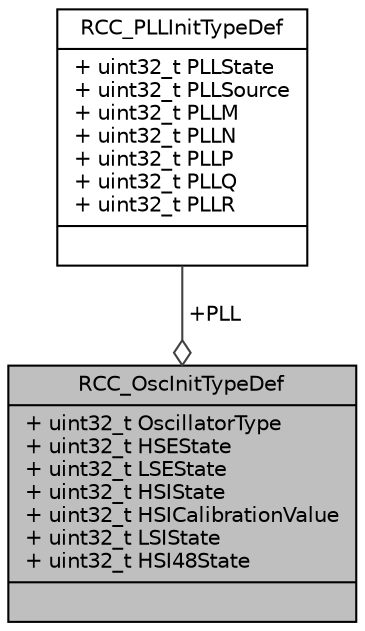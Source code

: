 digraph "RCC_OscInitTypeDef"
{
 // LATEX_PDF_SIZE
  edge [fontname="Helvetica",fontsize="10",labelfontname="Helvetica",labelfontsize="10"];
  node [fontname="Helvetica",fontsize="10",shape=record];
  Node1 [label="{RCC_OscInitTypeDef\n|+ uint32_t OscillatorType\l+ uint32_t HSEState\l+ uint32_t LSEState\l+ uint32_t HSIState\l+ uint32_t HSICalibrationValue\l+ uint32_t LSIState\l+ uint32_t HSI48State\l|}",height=0.2,width=0.4,color="black", fillcolor="grey75", style="filled", fontcolor="black",tooltip="RCC Internal/External Oscillator (HSE, HSI, LSE and LSI) configuration structure definition."];
  Node2 -> Node1 [color="grey25",fontsize="10",style="solid",label=" +PLL" ,arrowhead="odiamond",fontname="Helvetica"];
  Node2 [label="{RCC_PLLInitTypeDef\n|+ uint32_t PLLState\l+ uint32_t PLLSource\l+ uint32_t PLLM\l+ uint32_t PLLN\l+ uint32_t PLLP\l+ uint32_t PLLQ\l+ uint32_t PLLR\l|}",height=0.2,width=0.4,color="black", fillcolor="white", style="filled",URL="$structRCC__PLLInitTypeDef.html",tooltip="RCC PLL configuration structure definition."];
}
